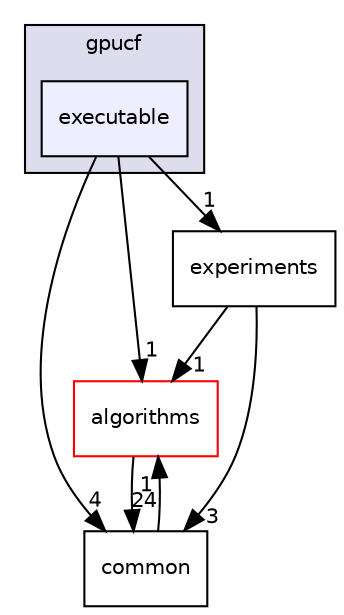 digraph "/home/travis/build/AliceO2Group/AliceO2/GPU/GPUTracking/gpucf/src/gpucf/executable" {
  bgcolor=transparent;
  compound=true
  node [ fontsize="10", fontname="Helvetica"];
  edge [ labelfontsize="10", labelfontname="Helvetica"];
  subgraph clusterdir_1f37fe911f5f6fdd23ae7f4624eb6bed {
    graph [ bgcolor="#ddddee", pencolor="black", label="gpucf" fontname="Helvetica", fontsize="10", URL="dir_1f37fe911f5f6fdd23ae7f4624eb6bed.html"]
  dir_0040ba9a87c6c5e0da9116913e255722 [shape=box, label="executable", style="filled", fillcolor="#eeeeff", pencolor="black", URL="dir_0040ba9a87c6c5e0da9116913e255722.html"];
  }
  dir_879532f6cbe4a9fc2c5a2b53fdd6aab9 [shape=box label="algorithms" color="red" URL="dir_879532f6cbe4a9fc2c5a2b53fdd6aab9.html"];
  dir_38cee04c34cfb929585cd851b54cb791 [shape=box label="common" URL="dir_38cee04c34cfb929585cd851b54cb791.html"];
  dir_aa6a546dabd4ce8988a4e582c5d535fe [shape=box label="experiments" URL="dir_aa6a546dabd4ce8988a4e582c5d535fe.html"];
  dir_0040ba9a87c6c5e0da9116913e255722->dir_879532f6cbe4a9fc2c5a2b53fdd6aab9 [headlabel="1", labeldistance=1.5 headhref="dir_000604_000599.html"];
  dir_0040ba9a87c6c5e0da9116913e255722->dir_38cee04c34cfb929585cd851b54cb791 [headlabel="4", labeldistance=1.5 headhref="dir_000604_000100.html"];
  dir_0040ba9a87c6c5e0da9116913e255722->dir_aa6a546dabd4ce8988a4e582c5d535fe [headlabel="1", labeldistance=1.5 headhref="dir_000604_000605.html"];
  dir_879532f6cbe4a9fc2c5a2b53fdd6aab9->dir_38cee04c34cfb929585cd851b54cb791 [headlabel="24", labeldistance=1.5 headhref="dir_000599_000100.html"];
  dir_38cee04c34cfb929585cd851b54cb791->dir_879532f6cbe4a9fc2c5a2b53fdd6aab9 [headlabel="1", labeldistance=1.5 headhref="dir_000100_000599.html"];
  dir_aa6a546dabd4ce8988a4e582c5d535fe->dir_879532f6cbe4a9fc2c5a2b53fdd6aab9 [headlabel="1", labeldistance=1.5 headhref="dir_000605_000599.html"];
  dir_aa6a546dabd4ce8988a4e582c5d535fe->dir_38cee04c34cfb929585cd851b54cb791 [headlabel="3", labeldistance=1.5 headhref="dir_000605_000100.html"];
}
